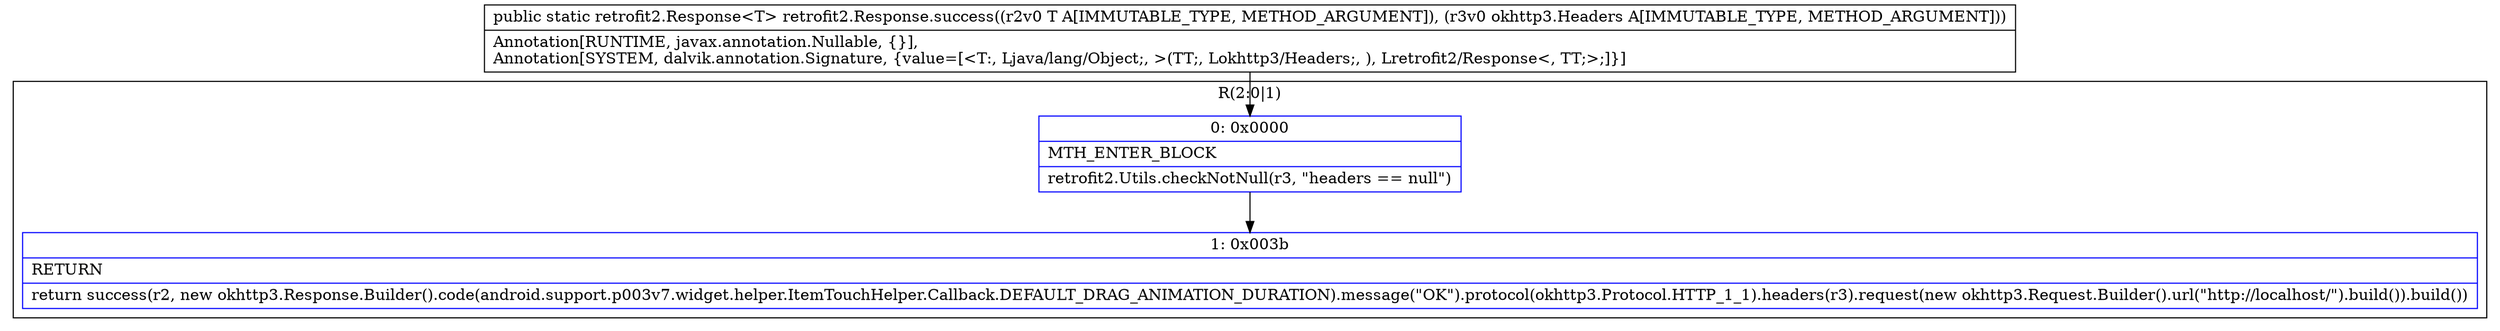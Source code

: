 digraph "CFG forretrofit2.Response.success(Ljava\/lang\/Object;Lokhttp3\/Headers;)Lretrofit2\/Response;" {
subgraph cluster_Region_2043022454 {
label = "R(2:0|1)";
node [shape=record,color=blue];
Node_0 [shape=record,label="{0\:\ 0x0000|MTH_ENTER_BLOCK\l|retrofit2.Utils.checkNotNull(r3, \"headers == null\")\l}"];
Node_1 [shape=record,label="{1\:\ 0x003b|RETURN\l|return success(r2, new okhttp3.Response.Builder().code(android.support.p003v7.widget.helper.ItemTouchHelper.Callback.DEFAULT_DRAG_ANIMATION_DURATION).message(\"OK\").protocol(okhttp3.Protocol.HTTP_1_1).headers(r3).request(new okhttp3.Request.Builder().url(\"http:\/\/localhost\/\").build()).build())\l}"];
}
MethodNode[shape=record,label="{public static retrofit2.Response\<T\> retrofit2.Response.success((r2v0 T A[IMMUTABLE_TYPE, METHOD_ARGUMENT]), (r3v0 okhttp3.Headers A[IMMUTABLE_TYPE, METHOD_ARGUMENT]))  | Annotation[RUNTIME, javax.annotation.Nullable, \{\}], \lAnnotation[SYSTEM, dalvik.annotation.Signature, \{value=[\<T:, Ljava\/lang\/Object;, \>(TT;, Lokhttp3\/Headers;, ), Lretrofit2\/Response\<, TT;\>;]\}]\l}"];
MethodNode -> Node_0;
Node_0 -> Node_1;
}

